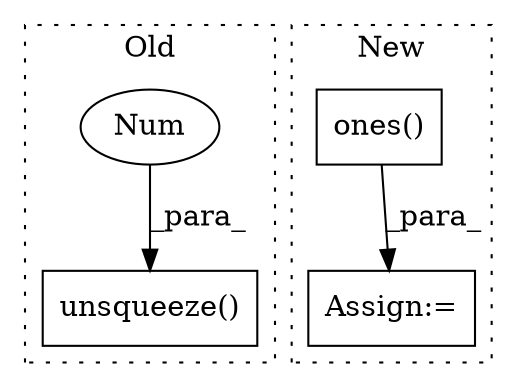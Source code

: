 digraph G {
subgraph cluster0 {
1 [label="unsqueeze()" a="75" s="18682,18706" l="23,1" shape="box"];
3 [label="Num" a="76" s="18705" l="1" shape="ellipse"];
label = "Old";
style="dotted";
}
subgraph cluster1 {
2 [label="ones()" a="75" s="18881,18904" l="12,16" shape="box"];
4 [label="Assign:=" a="68" s="18878" l="3" shape="box"];
label = "New";
style="dotted";
}
2 -> 4 [label="_para_"];
3 -> 1 [label="_para_"];
}